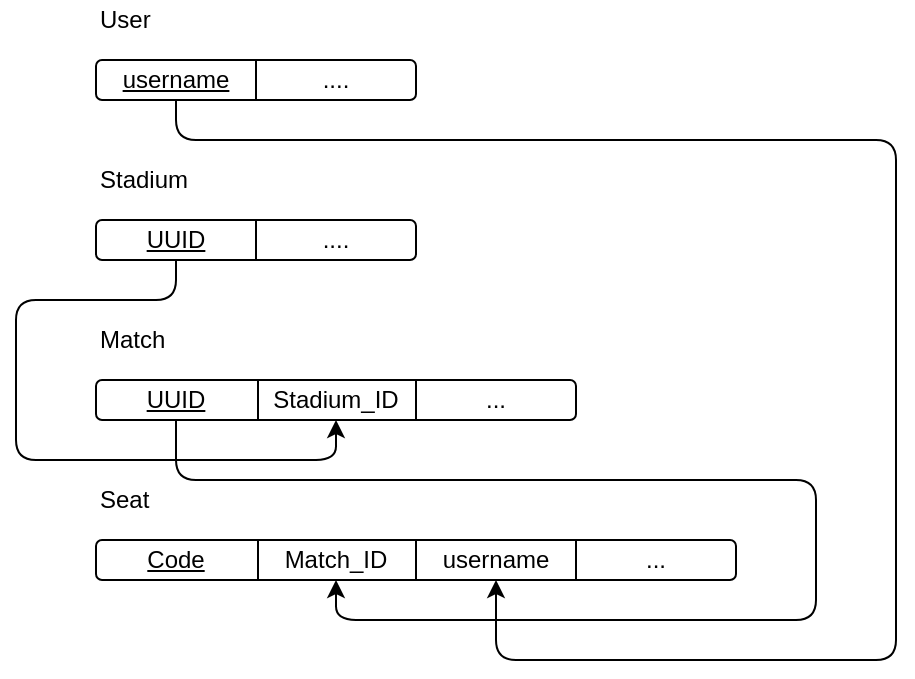 <mxfile version="14.1.2" type="google"><diagram id="MLwFqatwxjOGolIh9MUG" name="Page-1"><mxGraphModel dx="782" dy="469" grid="1" gridSize="10" guides="1" tooltips="1" connect="1" arrows="1" fold="1" page="1" pageScale="1" pageWidth="827" pageHeight="1169" math="0" shadow="0"><root><mxCell id="0"/><mxCell id="1" parent="0"/><mxCell id="h38LxYkM0sOjUPP7_6nl-10" value="User" style="text;html=1;strokeColor=none;fillColor=none;align=left;verticalAlign=middle;whiteSpace=wrap;rounded=0;glass=0;" parent="1" vertex="1"><mxGeometry x="80" y="110" width="50" height="20" as="geometry"/></mxCell><mxCell id="h38LxYkM0sOjUPP7_6nl-112" value="" style="rounded=1;whiteSpace=wrap;html=1;glass=0;" parent="1" vertex="1"><mxGeometry x="80" y="140" width="160" height="20" as="geometry"/></mxCell><mxCell id="h38LxYkM0sOjUPP7_6nl-113" value="" style="endArrow=none;html=1;entryX=0.5;entryY=0;entryDx=0;entryDy=0;exitX=0.5;exitY=1;exitDx=0;exitDy=0;" parent="1" source="h38LxYkM0sOjUPP7_6nl-112" target="h38LxYkM0sOjUPP7_6nl-112" edge="1"><mxGeometry width="50" height="50" relative="1" as="geometry"><mxPoint x="250" y="260" as="sourcePoint"/><mxPoint x="300" y="210" as="targetPoint"/></mxGeometry></mxCell><mxCell id="h38LxYkM0sOjUPP7_6nl-114" value="username" style="text;html=1;strokeColor=none;fillColor=none;align=center;verticalAlign=middle;whiteSpace=wrap;rounded=0;glass=0;fontStyle=4" parent="1" vertex="1"><mxGeometry x="80" y="140" width="80" height="20" as="geometry"/></mxCell><mxCell id="h38LxYkM0sOjUPP7_6nl-115" value="...." style="text;html=1;strokeColor=none;fillColor=none;align=center;verticalAlign=middle;whiteSpace=wrap;rounded=0;glass=0;" parent="1" vertex="1"><mxGeometry x="160" y="140" width="80" height="20" as="geometry"/></mxCell><mxCell id="fW1HZzGa4SazFzXdlYgd-27" value="Match" style="text;html=1;strokeColor=none;fillColor=none;align=left;verticalAlign=middle;whiteSpace=wrap;rounded=0;glass=0;" vertex="1" parent="1"><mxGeometry x="80" y="270" width="80" height="20" as="geometry"/></mxCell><mxCell id="fW1HZzGa4SazFzXdlYgd-28" value="" style="rounded=1;whiteSpace=wrap;html=1;glass=0;" vertex="1" parent="1"><mxGeometry x="80" y="300" width="240" height="20" as="geometry"/></mxCell><mxCell id="fW1HZzGa4SazFzXdlYgd-29" value="" style="endArrow=none;html=1;entryX=0.25;entryY=0;entryDx=0;entryDy=0;exitX=0.25;exitY=1;exitDx=0;exitDy=0;" edge="1" parent="1"><mxGeometry width="50" height="50" relative="1" as="geometry"><mxPoint x="161.0" y="320" as="sourcePoint"/><mxPoint x="161.0" y="300" as="targetPoint"/></mxGeometry></mxCell><mxCell id="fW1HZzGa4SazFzXdlYgd-30" value="" style="endArrow=none;html=1;entryX=0.25;entryY=0;entryDx=0;entryDy=0;exitX=0.25;exitY=1;exitDx=0;exitDy=0;" edge="1" parent="1"><mxGeometry width="50" height="50" relative="1" as="geometry"><mxPoint x="240.0" y="320" as="sourcePoint"/><mxPoint x="240.0" y="300" as="targetPoint"/></mxGeometry></mxCell><mxCell id="fW1HZzGa4SazFzXdlYgd-31" value="UUID" style="text;html=1;strokeColor=none;fillColor=none;align=center;verticalAlign=middle;whiteSpace=wrap;rounded=0;glass=0;fontStyle=4" vertex="1" parent="1"><mxGeometry x="80" y="300" width="80" height="20" as="geometry"/></mxCell><mxCell id="fW1HZzGa4SazFzXdlYgd-32" value="Stadium_ID" style="text;html=1;strokeColor=none;fillColor=none;align=center;verticalAlign=middle;whiteSpace=wrap;rounded=0;glass=0;" vertex="1" parent="1"><mxGeometry x="160" y="300" width="80" height="20" as="geometry"/></mxCell><mxCell id="fW1HZzGa4SazFzXdlYgd-33" value="..." style="text;html=1;strokeColor=none;fillColor=none;align=center;verticalAlign=middle;whiteSpace=wrap;rounded=0;glass=0;" vertex="1" parent="1"><mxGeometry x="240" y="300" width="80" height="20" as="geometry"/></mxCell><mxCell id="fW1HZzGa4SazFzXdlYgd-35" value="Stadium" style="text;html=1;strokeColor=none;fillColor=none;align=left;verticalAlign=middle;whiteSpace=wrap;rounded=0;glass=0;" vertex="1" parent="1"><mxGeometry x="80" y="190" width="50" height="20" as="geometry"/></mxCell><mxCell id="fW1HZzGa4SazFzXdlYgd-36" value="" style="rounded=1;whiteSpace=wrap;html=1;glass=0;" vertex="1" parent="1"><mxGeometry x="80" y="220" width="160" height="20" as="geometry"/></mxCell><mxCell id="fW1HZzGa4SazFzXdlYgd-37" value="" style="endArrow=none;html=1;entryX=0.5;entryY=0;entryDx=0;entryDy=0;exitX=0.5;exitY=1;exitDx=0;exitDy=0;" edge="1" parent="1" source="fW1HZzGa4SazFzXdlYgd-36" target="fW1HZzGa4SazFzXdlYgd-36"><mxGeometry width="50" height="50" relative="1" as="geometry"><mxPoint x="250" y="340" as="sourcePoint"/><mxPoint x="300" y="290" as="targetPoint"/></mxGeometry></mxCell><mxCell id="fW1HZzGa4SazFzXdlYgd-38" value="UUID" style="text;html=1;strokeColor=none;fillColor=none;align=center;verticalAlign=middle;whiteSpace=wrap;rounded=0;glass=0;fontStyle=4" vertex="1" parent="1"><mxGeometry x="80" y="220" width="80" height="20" as="geometry"/></mxCell><mxCell id="fW1HZzGa4SazFzXdlYgd-39" value="...." style="text;html=1;strokeColor=none;fillColor=none;align=center;verticalAlign=middle;whiteSpace=wrap;rounded=0;glass=0;" vertex="1" parent="1"><mxGeometry x="160" y="220" width="80" height="20" as="geometry"/></mxCell><mxCell id="fW1HZzGa4SazFzXdlYgd-40" value="Seat" style="text;html=1;strokeColor=none;fillColor=none;align=left;verticalAlign=middle;whiteSpace=wrap;rounded=0;glass=0;" vertex="1" parent="1"><mxGeometry x="80" y="350" width="80" height="20" as="geometry"/></mxCell><mxCell id="fW1HZzGa4SazFzXdlYgd-41" value="" style="rounded=1;whiteSpace=wrap;html=1;glass=0;" vertex="1" parent="1"><mxGeometry x="80" y="380" width="320" height="20" as="geometry"/></mxCell><mxCell id="fW1HZzGa4SazFzXdlYgd-42" value="" style="endArrow=none;html=1;entryX=0.25;entryY=0;entryDx=0;entryDy=0;exitX=0.25;exitY=1;exitDx=0;exitDy=0;" edge="1" parent="1"><mxGeometry width="50" height="50" relative="1" as="geometry"><mxPoint x="161.0" y="400" as="sourcePoint"/><mxPoint x="161.0" y="380" as="targetPoint"/></mxGeometry></mxCell><mxCell id="fW1HZzGa4SazFzXdlYgd-43" value="" style="endArrow=none;html=1;entryX=0.25;entryY=0;entryDx=0;entryDy=0;exitX=0.25;exitY=1;exitDx=0;exitDy=0;" edge="1" parent="1"><mxGeometry width="50" height="50" relative="1" as="geometry"><mxPoint x="240.0" y="400" as="sourcePoint"/><mxPoint x="240.0" y="380" as="targetPoint"/></mxGeometry></mxCell><mxCell id="fW1HZzGa4SazFzXdlYgd-44" value="Code" style="text;html=1;strokeColor=none;fillColor=none;align=center;verticalAlign=middle;whiteSpace=wrap;rounded=0;glass=0;fontStyle=4" vertex="1" parent="1"><mxGeometry x="80" y="380" width="80" height="20" as="geometry"/></mxCell><mxCell id="fW1HZzGa4SazFzXdlYgd-45" value="Match_ID" style="text;html=1;strokeColor=none;fillColor=none;align=center;verticalAlign=middle;whiteSpace=wrap;rounded=0;glass=0;" vertex="1" parent="1"><mxGeometry x="160" y="380" width="80" height="20" as="geometry"/></mxCell><mxCell id="fW1HZzGa4SazFzXdlYgd-49" value="" style="endArrow=none;html=1;exitX=0.75;exitY=0;exitDx=0;exitDy=0;entryX=0.75;entryY=1;entryDx=0;entryDy=0;" edge="1" parent="1" source="fW1HZzGa4SazFzXdlYgd-41" target="fW1HZzGa4SazFzXdlYgd-41"><mxGeometry width="50" height="50" relative="1" as="geometry"><mxPoint x="350" y="370" as="sourcePoint"/><mxPoint x="400" y="320" as="targetPoint"/></mxGeometry></mxCell><mxCell id="fW1HZzGa4SazFzXdlYgd-50" value="username" style="text;html=1;strokeColor=none;fillColor=none;align=center;verticalAlign=middle;whiteSpace=wrap;rounded=0;glass=0;" vertex="1" parent="1"><mxGeometry x="240" y="380" width="80" height="20" as="geometry"/></mxCell><mxCell id="fW1HZzGa4SazFzXdlYgd-51" value="..." style="text;html=1;strokeColor=none;fillColor=none;align=center;verticalAlign=middle;whiteSpace=wrap;rounded=0;glass=0;" vertex="1" parent="1"><mxGeometry x="320" y="380" width="80" height="20" as="geometry"/></mxCell><mxCell id="fW1HZzGa4SazFzXdlYgd-52" value="" style="endArrow=classic;html=1;exitX=0.5;exitY=1;exitDx=0;exitDy=0;entryX=0.5;entryY=1;entryDx=0;entryDy=0;" edge="1" parent="1" source="fW1HZzGa4SazFzXdlYgd-38" target="fW1HZzGa4SazFzXdlYgd-32"><mxGeometry width="50" height="50" relative="1" as="geometry"><mxPoint x="350" y="330" as="sourcePoint"/><mxPoint x="350" y="340" as="targetPoint"/><Array as="points"><mxPoint x="120" y="260"/><mxPoint x="40" y="260"/><mxPoint x="40" y="340"/><mxPoint x="200" y="340"/></Array></mxGeometry></mxCell><mxCell id="fW1HZzGa4SazFzXdlYgd-53" value="" style="endArrow=classic;html=1;exitX=0.5;exitY=1;exitDx=0;exitDy=0;entryX=0.5;entryY=1;entryDx=0;entryDy=0;" edge="1" parent="1" source="fW1HZzGa4SazFzXdlYgd-31" target="fW1HZzGa4SazFzXdlYgd-45"><mxGeometry width="50" height="50" relative="1" as="geometry"><mxPoint x="350" y="330" as="sourcePoint"/><mxPoint x="400" y="280" as="targetPoint"/><Array as="points"><mxPoint x="120" y="350"/><mxPoint x="440" y="350"/><mxPoint x="440" y="420"/><mxPoint x="200" y="420"/></Array></mxGeometry></mxCell><mxCell id="fW1HZzGa4SazFzXdlYgd-54" value="" style="endArrow=classic;html=1;exitX=0.5;exitY=1;exitDx=0;exitDy=0;entryX=0.5;entryY=1;entryDx=0;entryDy=0;" edge="1" parent="1" source="h38LxYkM0sOjUPP7_6nl-114" target="fW1HZzGa4SazFzXdlYgd-50"><mxGeometry width="50" height="50" relative="1" as="geometry"><mxPoint x="350" y="330" as="sourcePoint"/><mxPoint x="400" y="280" as="targetPoint"/><Array as="points"><mxPoint x="120" y="180"/><mxPoint x="480" y="180"/><mxPoint x="480" y="440"/><mxPoint x="280" y="440"/></Array></mxGeometry></mxCell></root></mxGraphModel></diagram></mxfile>
